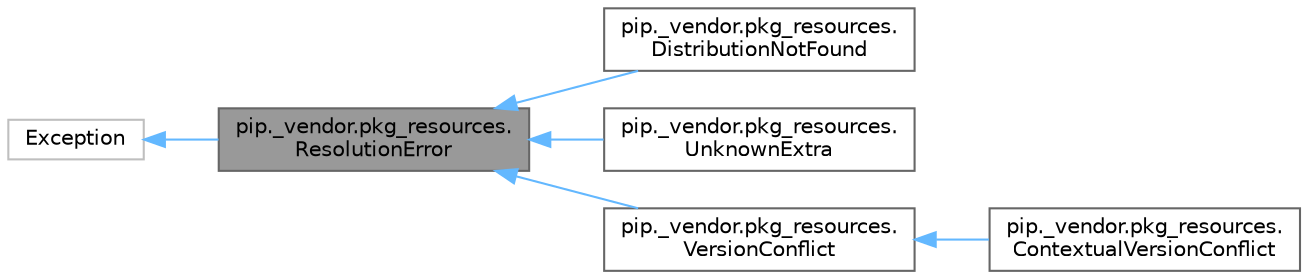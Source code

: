 digraph "pip._vendor.pkg_resources.ResolutionError"
{
 // LATEX_PDF_SIZE
  bgcolor="transparent";
  edge [fontname=Helvetica,fontsize=10,labelfontname=Helvetica,labelfontsize=10];
  node [fontname=Helvetica,fontsize=10,shape=box,height=0.2,width=0.4];
  rankdir="LR";
  Node1 [id="Node000001",label="pip._vendor.pkg_resources.\lResolutionError",height=0.2,width=0.4,color="gray40", fillcolor="grey60", style="filled", fontcolor="black",tooltip=" "];
  Node2 -> Node1 [id="edge1_Node000001_Node000002",dir="back",color="steelblue1",style="solid",tooltip=" "];
  Node2 [id="Node000002",label="Exception",height=0.2,width=0.4,color="grey75", fillcolor="white", style="filled",URL="$d4/d67/classException.html",tooltip=" "];
  Node1 -> Node3 [id="edge2_Node000001_Node000003",dir="back",color="steelblue1",style="solid",tooltip=" "];
  Node3 [id="Node000003",label="pip._vendor.pkg_resources.\lDistributionNotFound",height=0.2,width=0.4,color="gray40", fillcolor="white", style="filled",URL="$d9/dc3/classpip_1_1__vendor_1_1pkg__resources_1_1DistributionNotFound.html",tooltip=" "];
  Node1 -> Node4 [id="edge3_Node000001_Node000004",dir="back",color="steelblue1",style="solid",tooltip=" "];
  Node4 [id="Node000004",label="pip._vendor.pkg_resources.\lUnknownExtra",height=0.2,width=0.4,color="gray40", fillcolor="white", style="filled",URL="$d0/d76/classpip_1_1__vendor_1_1pkg__resources_1_1UnknownExtra.html",tooltip=" "];
  Node1 -> Node5 [id="edge4_Node000001_Node000005",dir="back",color="steelblue1",style="solid",tooltip=" "];
  Node5 [id="Node000005",label="pip._vendor.pkg_resources.\lVersionConflict",height=0.2,width=0.4,color="gray40", fillcolor="white", style="filled",URL="$db/d41/classpip_1_1__vendor_1_1pkg__resources_1_1VersionConflict.html",tooltip=" "];
  Node5 -> Node6 [id="edge5_Node000005_Node000006",dir="back",color="steelblue1",style="solid",tooltip=" "];
  Node6 [id="Node000006",label="pip._vendor.pkg_resources.\lContextualVersionConflict",height=0.2,width=0.4,color="gray40", fillcolor="white", style="filled",URL="$d3/d95/classpip_1_1__vendor_1_1pkg__resources_1_1ContextualVersionConflict.html",tooltip=" "];
}
